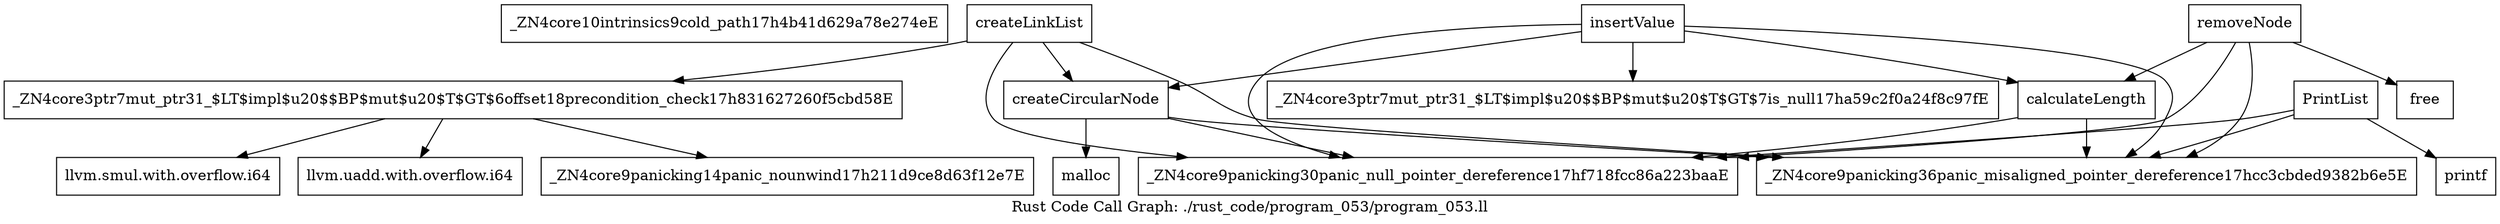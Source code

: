digraph "Rust Code Call Graph: ./rust_code/program_053/program_053.ll" {
	label="Rust Code Call Graph: ./rust_code/program_053/program_053.ll";

	Node0x564a5bc41c90 [shape=record,label="{_ZN4core10intrinsics9cold_path17h4b41d629a78e274eE}"];
	Node0x564a5bc62870 [shape=record,label="{createLinkList}"];
	Node0x564a5bc62870 -> Node0x564a5bc42ec0;
	Node0x564a5bc62870 -> Node0x564a5bc51540;
	Node0x564a5bc62870 -> Node0x564a5bc492a0;
	Node0x564a5bc62870 -> Node0x564a5bc53400;
	Node0x564a5bc42ec0 [shape=record,label="{_ZN4core3ptr7mut_ptr31_$LT$impl$u20$$BP$mut$u20$T$GT$6offset18precondition_check17h831627260f5cbd58E}"];
	Node0x564a5bc42ec0 -> Node0x564a5bc44400;
	Node0x564a5bc42ec0 -> Node0x564a5bc463e0;
	Node0x564a5bc42ec0 -> Node0x564a5bc47860;
	Node0x564a5bc5e5e0 [shape=record,label="{_ZN4core3ptr7mut_ptr31_$LT$impl$u20$$BP$mut$u20$T$GT$7is_null17ha59c2f0a24f8c97fE}"];
	Node0x564a5bc492a0 [shape=record,label="{createCircularNode}"];
	Node0x564a5bc492a0 -> Node0x564a5bc50200;
	Node0x564a5bc492a0 -> Node0x564a5bc51540;
	Node0x564a5bc492a0 -> Node0x564a5bc53400;
	Node0x564a5bc67ce0 [shape=record,label="{calculateLength}"];
	Node0x564a5bc67ce0 -> Node0x564a5bc51540;
	Node0x564a5bc67ce0 -> Node0x564a5bc53400;
	Node0x564a5bc55030 [shape=record,label="{PrintList}"];
	Node0x564a5bc55030 -> Node0x564a5bc53400;
	Node0x564a5bc55030 -> Node0x564a5bc51540;
	Node0x564a5bc55030 -> Node0x564a5bc56a70;
	Node0x564a5bc578d0 [shape=record,label="{insertValue}"];
	Node0x564a5bc578d0 -> Node0x564a5bc492a0;
	Node0x564a5bc578d0 -> Node0x564a5bc67ce0;
	Node0x564a5bc578d0 -> Node0x564a5bc53400;
	Node0x564a5bc578d0 -> Node0x564a5bc5e5e0;
	Node0x564a5bc578d0 -> Node0x564a5bc51540;
	Node0x564a5bc588b0 [shape=record,label="{removeNode}"];
	Node0x564a5bc588b0 -> Node0x564a5bc67ce0;
	Node0x564a5bc588b0 -> Node0x564a5bc53400;
	Node0x564a5bc588b0 -> Node0x564a5bc51540;
	Node0x564a5bc588b0 -> Node0x564a5bc5afb0;
	Node0x564a5bc44400 [shape=record,label="{llvm.smul.with.overflow.i64}"];
	Node0x564a5bc463e0 [shape=record,label="{llvm.uadd.with.overflow.i64}"];
	Node0x564a5bc47860 [shape=record,label="{_ZN4core9panicking14panic_nounwind17h211d9ce8d63f12e7E}"];
	Node0x564a5bc50200 [shape=record,label="{malloc}"];
	Node0x564a5bc51540 [shape=record,label="{_ZN4core9panicking36panic_misaligned_pointer_dereference17hcc3cbded9382b6e5E}"];
	Node0x564a5bc53400 [shape=record,label="{_ZN4core9panicking30panic_null_pointer_dereference17hf718fcc86a223baaE}"];
	Node0x564a5bc56a70 [shape=record,label="{printf}"];
	Node0x564a5bc5afb0 [shape=record,label="{free}"];
}
